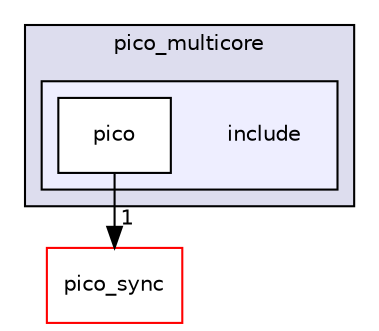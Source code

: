 digraph "pico_multicore/include" {
  compound=true
  node [ fontsize="10", fontname="Helvetica"];
  edge [ labelfontsize="10", labelfontname="Helvetica"];
  subgraph clusterdir_5b47282e8acbaa334799939c0536d552 {
    graph [ bgcolor="#ddddee", pencolor="black", label="pico_multicore" fontname="Helvetica", fontsize="10", URL="dir_5b47282e8acbaa334799939c0536d552.html"]
  subgraph clusterdir_9b0518532b2df1183db348eb3c293c62 {
    graph [ bgcolor="#eeeeff", pencolor="black", label="" URL="dir_9b0518532b2df1183db348eb3c293c62.html"];
    dir_9b0518532b2df1183db348eb3c293c62 [shape=plaintext label="include"];
    dir_636bd52466ab041f077cb04588f732e4 [shape=box label="pico" color="black" fillcolor="white" style="filled" URL="dir_636bd52466ab041f077cb04588f732e4.html"];
  }
  }
  dir_80049ec721efe325411d59f8402ca4d2 [shape=box label="pico_sync" fillcolor="white" style="filled" color="red" URL="dir_80049ec721efe325411d59f8402ca4d2.html"];
  dir_636bd52466ab041f077cb04588f732e4->dir_80049ec721efe325411d59f8402ca4d2 [headlabel="1", labeldistance=1.5 headhref="dir_000171_000029.html"];
}
